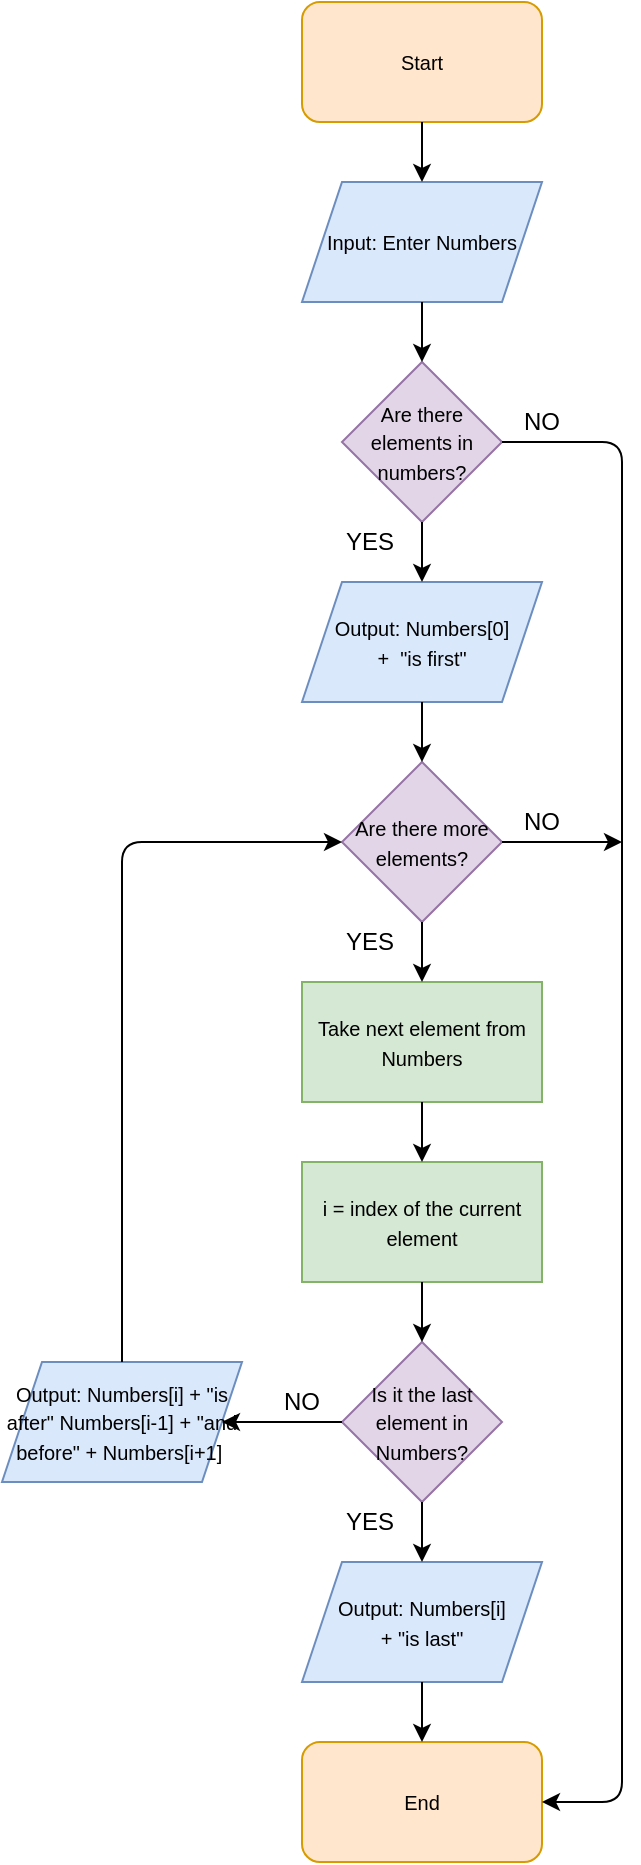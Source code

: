 <mxfile version="14.4.3" type="device"><diagram id="GOvytxrg70iZvuedLGVr" name="Страница 1"><mxGraphModel dx="1320" dy="857" grid="1" gridSize="10" guides="1" tooltips="1" connect="1" arrows="1" fold="1" page="1" pageScale="1" pageWidth="827" pageHeight="1169" math="0" shadow="0"><root><mxCell id="0"/><mxCell id="1" parent="0"/><mxCell id="iGosZ7oBRwKbknhrp5tX-1" value="&lt;font style=&quot;font-size: 10px&quot;&gt;Start&lt;/font&gt;" style="rounded=1;whiteSpace=wrap;html=1;fillColor=#ffe6cc;strokeColor=#d79b00;" vertex="1" parent="1"><mxGeometry x="360" y="30" width="120" height="60" as="geometry"/></mxCell><mxCell id="iGosZ7oBRwKbknhrp5tX-2" value="&lt;font style=&quot;font-size: 10px&quot;&gt;End&lt;/font&gt;" style="rounded=1;whiteSpace=wrap;html=1;fillColor=#ffe6cc;strokeColor=#d79b00;" vertex="1" parent="1"><mxGeometry x="360" y="900" width="120" height="60" as="geometry"/></mxCell><mxCell id="iGosZ7oBRwKbknhrp5tX-3" value="&lt;font style=&quot;font-size: 10px&quot;&gt;Take next element from Numbers&lt;/font&gt;" style="rounded=0;whiteSpace=wrap;html=1;fillColor=#d5e8d4;strokeColor=#82b366;" vertex="1" parent="1"><mxGeometry x="360" y="520" width="120" height="60" as="geometry"/></mxCell><mxCell id="iGosZ7oBRwKbknhrp5tX-4" value="&lt;font style=&quot;font-size: 10px&quot;&gt;Are there elements in numbers?&lt;/font&gt;" style="rhombus;whiteSpace=wrap;html=1;fillColor=#e1d5e7;strokeColor=#9673a6;" vertex="1" parent="1"><mxGeometry x="380" y="210" width="80" height="80" as="geometry"/></mxCell><mxCell id="iGosZ7oBRwKbknhrp5tX-5" value="&lt;font style=&quot;font-size: 10px&quot;&gt;Input: Enter Numbers&lt;/font&gt;" style="shape=parallelogram;perimeter=parallelogramPerimeter;whiteSpace=wrap;html=1;fixedSize=1;fillColor=#dae8fc;strokeColor=#6c8ebf;" vertex="1" parent="1"><mxGeometry x="360" y="120" width="120" height="60" as="geometry"/></mxCell><mxCell id="iGosZ7oBRwKbknhrp5tX-6" value="&lt;font style=&quot;font-size: 10px&quot;&gt;Are there more elements?&lt;/font&gt;" style="rhombus;whiteSpace=wrap;html=1;fillColor=#e1d5e7;strokeColor=#9673a6;" vertex="1" parent="1"><mxGeometry x="380" y="410" width="80" height="80" as="geometry"/></mxCell><mxCell id="iGosZ7oBRwKbknhrp5tX-7" value="&lt;font style=&quot;font-size: 10px&quot;&gt;Output: Numbers[0] &lt;br&gt;+&amp;nbsp; &quot;is first&quot;&lt;/font&gt;" style="shape=parallelogram;perimeter=parallelogramPerimeter;whiteSpace=wrap;html=1;fixedSize=1;fillColor=#dae8fc;strokeColor=#6c8ebf;" vertex="1" parent="1"><mxGeometry x="360" y="320" width="120" height="60" as="geometry"/></mxCell><mxCell id="iGosZ7oBRwKbknhrp5tX-8" value="&lt;font style=&quot;font-size: 10px&quot;&gt;Is it the last element in Numbers?&lt;/font&gt;" style="rhombus;whiteSpace=wrap;html=1;fillColor=#e1d5e7;strokeColor=#9673a6;" vertex="1" parent="1"><mxGeometry x="380" y="700" width="80" height="80" as="geometry"/></mxCell><mxCell id="iGosZ7oBRwKbknhrp5tX-9" value="&lt;font style=&quot;font-size: 10px&quot;&gt;Output: Numbers[i] + &quot;is after&quot; Numbers[i-1] + &quot;and before&quot; + Numbers[i+1]&amp;nbsp;&lt;/font&gt;" style="shape=parallelogram;perimeter=parallelogramPerimeter;whiteSpace=wrap;html=1;fixedSize=1;fillColor=#dae8fc;strokeColor=#6c8ebf;" vertex="1" parent="1"><mxGeometry x="210" y="710" width="120" height="60" as="geometry"/></mxCell><mxCell id="iGosZ7oBRwKbknhrp5tX-10" value="&lt;font style=&quot;font-size: 10px&quot;&gt;Output: Numbers[i] &lt;br&gt;+ &quot;is last&quot;&lt;/font&gt;" style="shape=parallelogram;perimeter=parallelogramPerimeter;whiteSpace=wrap;html=1;fixedSize=1;fillColor=#dae8fc;strokeColor=#6c8ebf;" vertex="1" parent="1"><mxGeometry x="360" y="810" width="120" height="60" as="geometry"/></mxCell><mxCell id="iGosZ7oBRwKbknhrp5tX-11" value="&lt;font style=&quot;font-size: 10px&quot;&gt;i = index of the current element&lt;/font&gt;" style="rounded=0;whiteSpace=wrap;html=1;fillColor=#d5e8d4;strokeColor=#82b366;" vertex="1" parent="1"><mxGeometry x="360" y="610" width="120" height="60" as="geometry"/></mxCell><mxCell id="iGosZ7oBRwKbknhrp5tX-12" value="" style="endArrow=classic;html=1;entryX=0.5;entryY=0;entryDx=0;entryDy=0;exitX=0.5;exitY=1;exitDx=0;exitDy=0;" edge="1" parent="1" source="iGosZ7oBRwKbknhrp5tX-1" target="iGosZ7oBRwKbknhrp5tX-5"><mxGeometry width="50" height="50" relative="1" as="geometry"><mxPoint x="380" y="310" as="sourcePoint"/><mxPoint x="430" y="260" as="targetPoint"/></mxGeometry></mxCell><mxCell id="iGosZ7oBRwKbknhrp5tX-13" value="" style="endArrow=classic;html=1;entryX=0.5;entryY=0;entryDx=0;entryDy=0;exitX=0.5;exitY=1;exitDx=0;exitDy=0;" edge="1" parent="1" source="iGosZ7oBRwKbknhrp5tX-5" target="iGosZ7oBRwKbknhrp5tX-4"><mxGeometry width="50" height="50" relative="1" as="geometry"><mxPoint x="430" y="100" as="sourcePoint"/><mxPoint x="430" y="130" as="targetPoint"/></mxGeometry></mxCell><mxCell id="iGosZ7oBRwKbknhrp5tX-14" value="" style="endArrow=classic;html=1;entryX=0.5;entryY=0;entryDx=0;entryDy=0;exitX=0.5;exitY=1;exitDx=0;exitDy=0;" edge="1" parent="1" source="iGosZ7oBRwKbknhrp5tX-4" target="iGosZ7oBRwKbknhrp5tX-7"><mxGeometry width="50" height="50" relative="1" as="geometry"><mxPoint x="430" y="190" as="sourcePoint"/><mxPoint x="430" y="220" as="targetPoint"/></mxGeometry></mxCell><mxCell id="iGosZ7oBRwKbknhrp5tX-15" value="" style="endArrow=classic;html=1;entryX=0.5;entryY=0;entryDx=0;entryDy=0;exitX=0.5;exitY=1;exitDx=0;exitDy=0;" edge="1" parent="1" source="iGosZ7oBRwKbknhrp5tX-7" target="iGosZ7oBRwKbknhrp5tX-6"><mxGeometry width="50" height="50" relative="1" as="geometry"><mxPoint x="430" y="300" as="sourcePoint"/><mxPoint x="430" y="330" as="targetPoint"/></mxGeometry></mxCell><mxCell id="iGosZ7oBRwKbknhrp5tX-16" value="" style="endArrow=classic;html=1;entryX=0.5;entryY=0;entryDx=0;entryDy=0;exitX=0.5;exitY=1;exitDx=0;exitDy=0;" edge="1" parent="1" source="iGosZ7oBRwKbknhrp5tX-6" target="iGosZ7oBRwKbknhrp5tX-3"><mxGeometry width="50" height="50" relative="1" as="geometry"><mxPoint x="430" y="390" as="sourcePoint"/><mxPoint x="430" y="420" as="targetPoint"/></mxGeometry></mxCell><mxCell id="iGosZ7oBRwKbknhrp5tX-17" value="" style="endArrow=classic;html=1;entryX=0.5;entryY=0;entryDx=0;entryDy=0;exitX=0.5;exitY=1;exitDx=0;exitDy=0;" edge="1" parent="1" source="iGosZ7oBRwKbknhrp5tX-3" target="iGosZ7oBRwKbknhrp5tX-11"><mxGeometry width="50" height="50" relative="1" as="geometry"><mxPoint x="500" y="590" as="sourcePoint"/><mxPoint x="430" y="530" as="targetPoint"/></mxGeometry></mxCell><mxCell id="iGosZ7oBRwKbknhrp5tX-18" value="" style="endArrow=classic;html=1;entryX=0.5;entryY=0;entryDx=0;entryDy=0;exitX=0.5;exitY=1;exitDx=0;exitDy=0;" edge="1" parent="1" source="iGosZ7oBRwKbknhrp5tX-11" target="iGosZ7oBRwKbknhrp5tX-8"><mxGeometry width="50" height="50" relative="1" as="geometry"><mxPoint x="430" y="590" as="sourcePoint"/><mxPoint x="430" y="620" as="targetPoint"/></mxGeometry></mxCell><mxCell id="iGosZ7oBRwKbknhrp5tX-19" value="" style="endArrow=classic;html=1;entryX=0.5;entryY=0;entryDx=0;entryDy=0;exitX=0.5;exitY=1;exitDx=0;exitDy=0;" edge="1" parent="1" source="iGosZ7oBRwKbknhrp5tX-8" target="iGosZ7oBRwKbknhrp5tX-10"><mxGeometry width="50" height="50" relative="1" as="geometry"><mxPoint x="430" y="680" as="sourcePoint"/><mxPoint x="430" y="710" as="targetPoint"/></mxGeometry></mxCell><mxCell id="iGosZ7oBRwKbknhrp5tX-20" value="" style="endArrow=classic;html=1;entryX=0.5;entryY=0;entryDx=0;entryDy=0;exitX=0.5;exitY=1;exitDx=0;exitDy=0;" edge="1" parent="1" source="iGosZ7oBRwKbknhrp5tX-10" target="iGosZ7oBRwKbknhrp5tX-2"><mxGeometry width="50" height="50" relative="1" as="geometry"><mxPoint x="470" y="750" as="sourcePoint"/><mxPoint x="530" y="750" as="targetPoint"/><Array as="points"/></mxGeometry></mxCell><mxCell id="iGosZ7oBRwKbknhrp5tX-21" value="" style="endArrow=classic;html=1;exitX=0;exitY=0.5;exitDx=0;exitDy=0;entryX=1;entryY=0.5;entryDx=0;entryDy=0;" edge="1" parent="1" source="iGosZ7oBRwKbknhrp5tX-8" target="iGosZ7oBRwKbknhrp5tX-9"><mxGeometry width="50" height="50" relative="1" as="geometry"><mxPoint x="380" y="710" as="sourcePoint"/><mxPoint x="430" y="660" as="targetPoint"/></mxGeometry></mxCell><mxCell id="iGosZ7oBRwKbknhrp5tX-22" value="" style="endArrow=classic;html=1;exitX=0.5;exitY=0;exitDx=0;exitDy=0;entryX=0;entryY=0.5;entryDx=0;entryDy=0;" edge="1" parent="1" source="iGosZ7oBRwKbknhrp5tX-9" target="iGosZ7oBRwKbknhrp5tX-6"><mxGeometry width="50" height="50" relative="1" as="geometry"><mxPoint x="380" y="710" as="sourcePoint"/><mxPoint x="430" y="660" as="targetPoint"/><Array as="points"><mxPoint x="270" y="450"/></Array></mxGeometry></mxCell><mxCell id="iGosZ7oBRwKbknhrp5tX-23" value="" style="endArrow=classic;html=1;exitX=1;exitY=0.5;exitDx=0;exitDy=0;entryX=1;entryY=0.5;entryDx=0;entryDy=0;" edge="1" parent="1" source="iGosZ7oBRwKbknhrp5tX-4" target="iGosZ7oBRwKbknhrp5tX-2"><mxGeometry width="50" height="50" relative="1" as="geometry"><mxPoint x="310" y="650" as="sourcePoint"/><mxPoint x="360" y="600" as="targetPoint"/><Array as="points"><mxPoint x="520" y="250"/><mxPoint x="520" y="930"/></Array></mxGeometry></mxCell><mxCell id="iGosZ7oBRwKbknhrp5tX-24" value="YES" style="text;html=1;strokeColor=none;fillColor=none;align=center;verticalAlign=middle;whiteSpace=wrap;rounded=0;" vertex="1" parent="1"><mxGeometry x="374" y="490" width="40" height="20" as="geometry"/></mxCell><mxCell id="iGosZ7oBRwKbknhrp5tX-25" value="YES" style="text;html=1;strokeColor=none;fillColor=none;align=center;verticalAlign=middle;whiteSpace=wrap;rounded=0;" vertex="1" parent="1"><mxGeometry x="374" y="780" width="40" height="20" as="geometry"/></mxCell><mxCell id="iGosZ7oBRwKbknhrp5tX-26" value="NO" style="text;html=1;strokeColor=none;fillColor=none;align=center;verticalAlign=middle;whiteSpace=wrap;rounded=0;" vertex="1" parent="1"><mxGeometry x="340" y="720" width="40" height="20" as="geometry"/></mxCell><mxCell id="iGosZ7oBRwKbknhrp5tX-27" value="NO" style="text;html=1;strokeColor=none;fillColor=none;align=center;verticalAlign=middle;whiteSpace=wrap;rounded=0;" vertex="1" parent="1"><mxGeometry x="460" y="230" width="40" height="20" as="geometry"/></mxCell><mxCell id="iGosZ7oBRwKbknhrp5tX-28" value="YES" style="text;html=1;strokeColor=none;fillColor=none;align=center;verticalAlign=middle;whiteSpace=wrap;rounded=0;" vertex="1" parent="1"><mxGeometry x="374" y="290" width="40" height="20" as="geometry"/></mxCell><mxCell id="iGosZ7oBRwKbknhrp5tX-29" value="" style="endArrow=classic;html=1;exitX=1;exitY=0.5;exitDx=0;exitDy=0;" edge="1" parent="1" source="iGosZ7oBRwKbknhrp5tX-6"><mxGeometry width="50" height="50" relative="1" as="geometry"><mxPoint x="310" y="650" as="sourcePoint"/><mxPoint x="520" y="450" as="targetPoint"/></mxGeometry></mxCell><mxCell id="iGosZ7oBRwKbknhrp5tX-30" value="NO" style="text;html=1;strokeColor=none;fillColor=none;align=center;verticalAlign=middle;whiteSpace=wrap;rounded=0;" vertex="1" parent="1"><mxGeometry x="460" y="430" width="40" height="20" as="geometry"/></mxCell></root></mxGraphModel></diagram></mxfile>